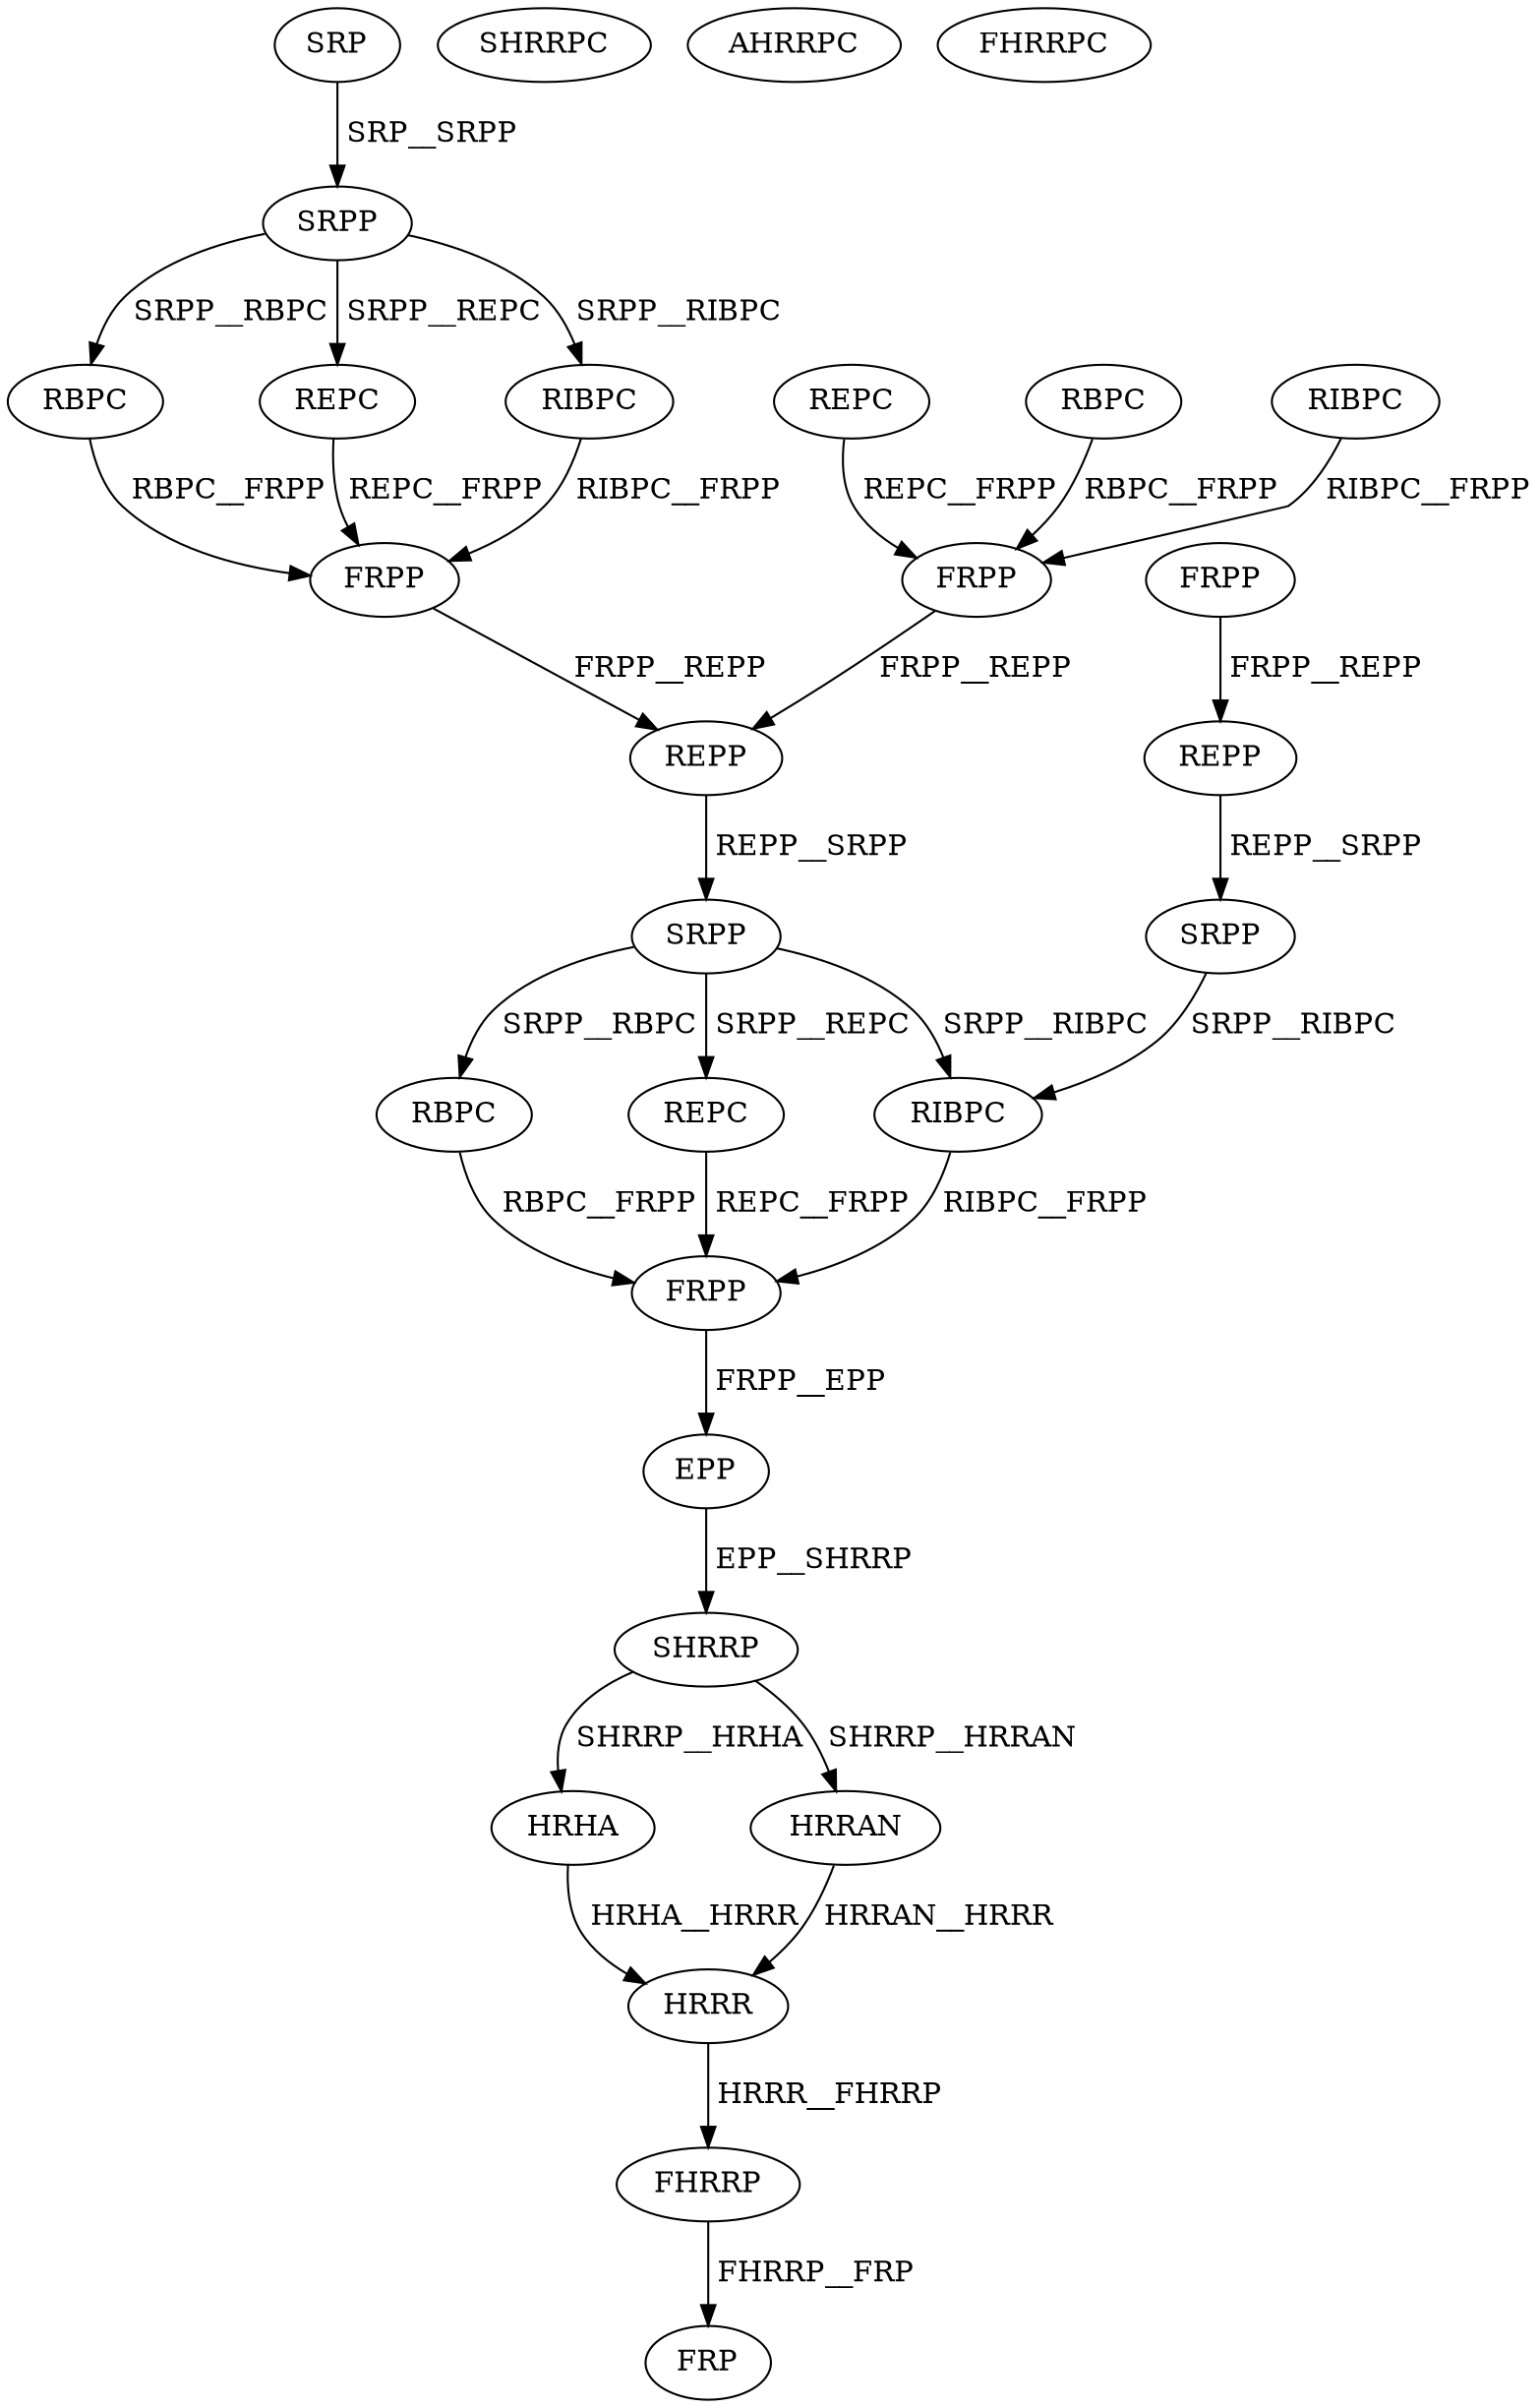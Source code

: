 digraph G { 
1 [label="SRP",color=black,fontcolor=black];
2 [label="FRPP",color=black,fontcolor=black];
3 [label="REPC",color=black,fontcolor=black];
4 [label="RBPC",color=black,fontcolor=black];
5 [label="RIBPC",color=black,fontcolor=black];
6 [label="SRPP",color=black,fontcolor=black];
7 [label="REPP",color=black,fontcolor=black];
8 [label="FRPP",color=black,fontcolor=black];
9 [label="RBPC",color=black,fontcolor=black];
10 [label="REPC",color=black,fontcolor=black];
11 [label="RIBPC",color=black,fontcolor=black];
12 [label="FRPP",color=black,fontcolor=black];
13 [label="SRPP",color=black,fontcolor=black];
14 [label="REPP",color=black,fontcolor=black];
15 [label="SRPP",color=black,fontcolor=black];
16 [label="RIBPC",color=black,fontcolor=black];
17 [label="RBPC",color=black,fontcolor=black];
18 [label="REPC",color=black,fontcolor=black];
19 [label="FRPP",color=black,fontcolor=black];
20 [label="EPP",color=black,fontcolor=black];
21 [label="SHRRP",color=black,fontcolor=black];
22 [label="HRHA",color=black,fontcolor=black];
23 [label="HRRAN",color=black,fontcolor=black];
24 [label="SHRRPC",color=black,fontcolor=black];
25 [label="AHRRPC",color=black,fontcolor=black];
26 [label="FHRRPC",color=black,fontcolor=black];
27 [label="HRRR",color=black,fontcolor=black];
28 [label="FHRRP",color=black,fontcolor=black];
29 [label="FRP",color=black,fontcolor=black];
1->6[label=" SRP__SRPP",color=black,fontcolor=black];
2->7[label=" FRPP__REPP",color=black,fontcolor=black];
3->8[label=" REPC__FRPP",color=black,fontcolor=black];
4->8[label=" RBPC__FRPP",color=black,fontcolor=black];
5->8[label=" RIBPC__FRPP",color=black,fontcolor=black];
6->9[label=" SRPP__RBPC",color=black,fontcolor=black];
6->10[label=" SRPP__REPC",color=black,fontcolor=black];
6->11[label=" SRPP__RIBPC",color=black,fontcolor=black];
7->13[label=" REPP__SRPP",color=black,fontcolor=black];
8->14[label=" FRPP__REPP",color=black,fontcolor=black];
9->12[label=" RBPC__FRPP",color=black,fontcolor=black];
10->12[label=" REPC__FRPP",color=black,fontcolor=black];
11->12[label=" RIBPC__FRPP",color=black,fontcolor=black];
12->14[label=" FRPP__REPP",color=black,fontcolor=black];
13->16[label=" SRPP__RIBPC",color=black,fontcolor=black];
14->15[label=" REPP__SRPP",color=black,fontcolor=black];
15->16[label=" SRPP__RIBPC",color=black,fontcolor=black];
15->17[label=" SRPP__RBPC",color=black,fontcolor=black];
15->18[label=" SRPP__REPC",color=black,fontcolor=black];
16->19[label=" RIBPC__FRPP",color=black,fontcolor=black];
17->19[label=" RBPC__FRPP",color=black,fontcolor=black];
18->19[label=" REPC__FRPP",color=black,fontcolor=black];
19->20[label=" FRPP__EPP",color=black,fontcolor=black];
20->21[label=" EPP__SHRRP",color=black,fontcolor=black];
21->22[label=" SHRRP__HRHA",color=black,fontcolor=black];
21->23[label=" SHRRP__HRRAN",color=black,fontcolor=black];
22->27[label=" HRHA__HRRR",color=black,fontcolor=black];
23->27[label=" HRRAN__HRRR",color=black,fontcolor=black];
27->28[label=" HRRR__FHRRP",color=black,fontcolor=black];
28->29[label=" FHRRP__FRP",color=black,fontcolor=black];
}
